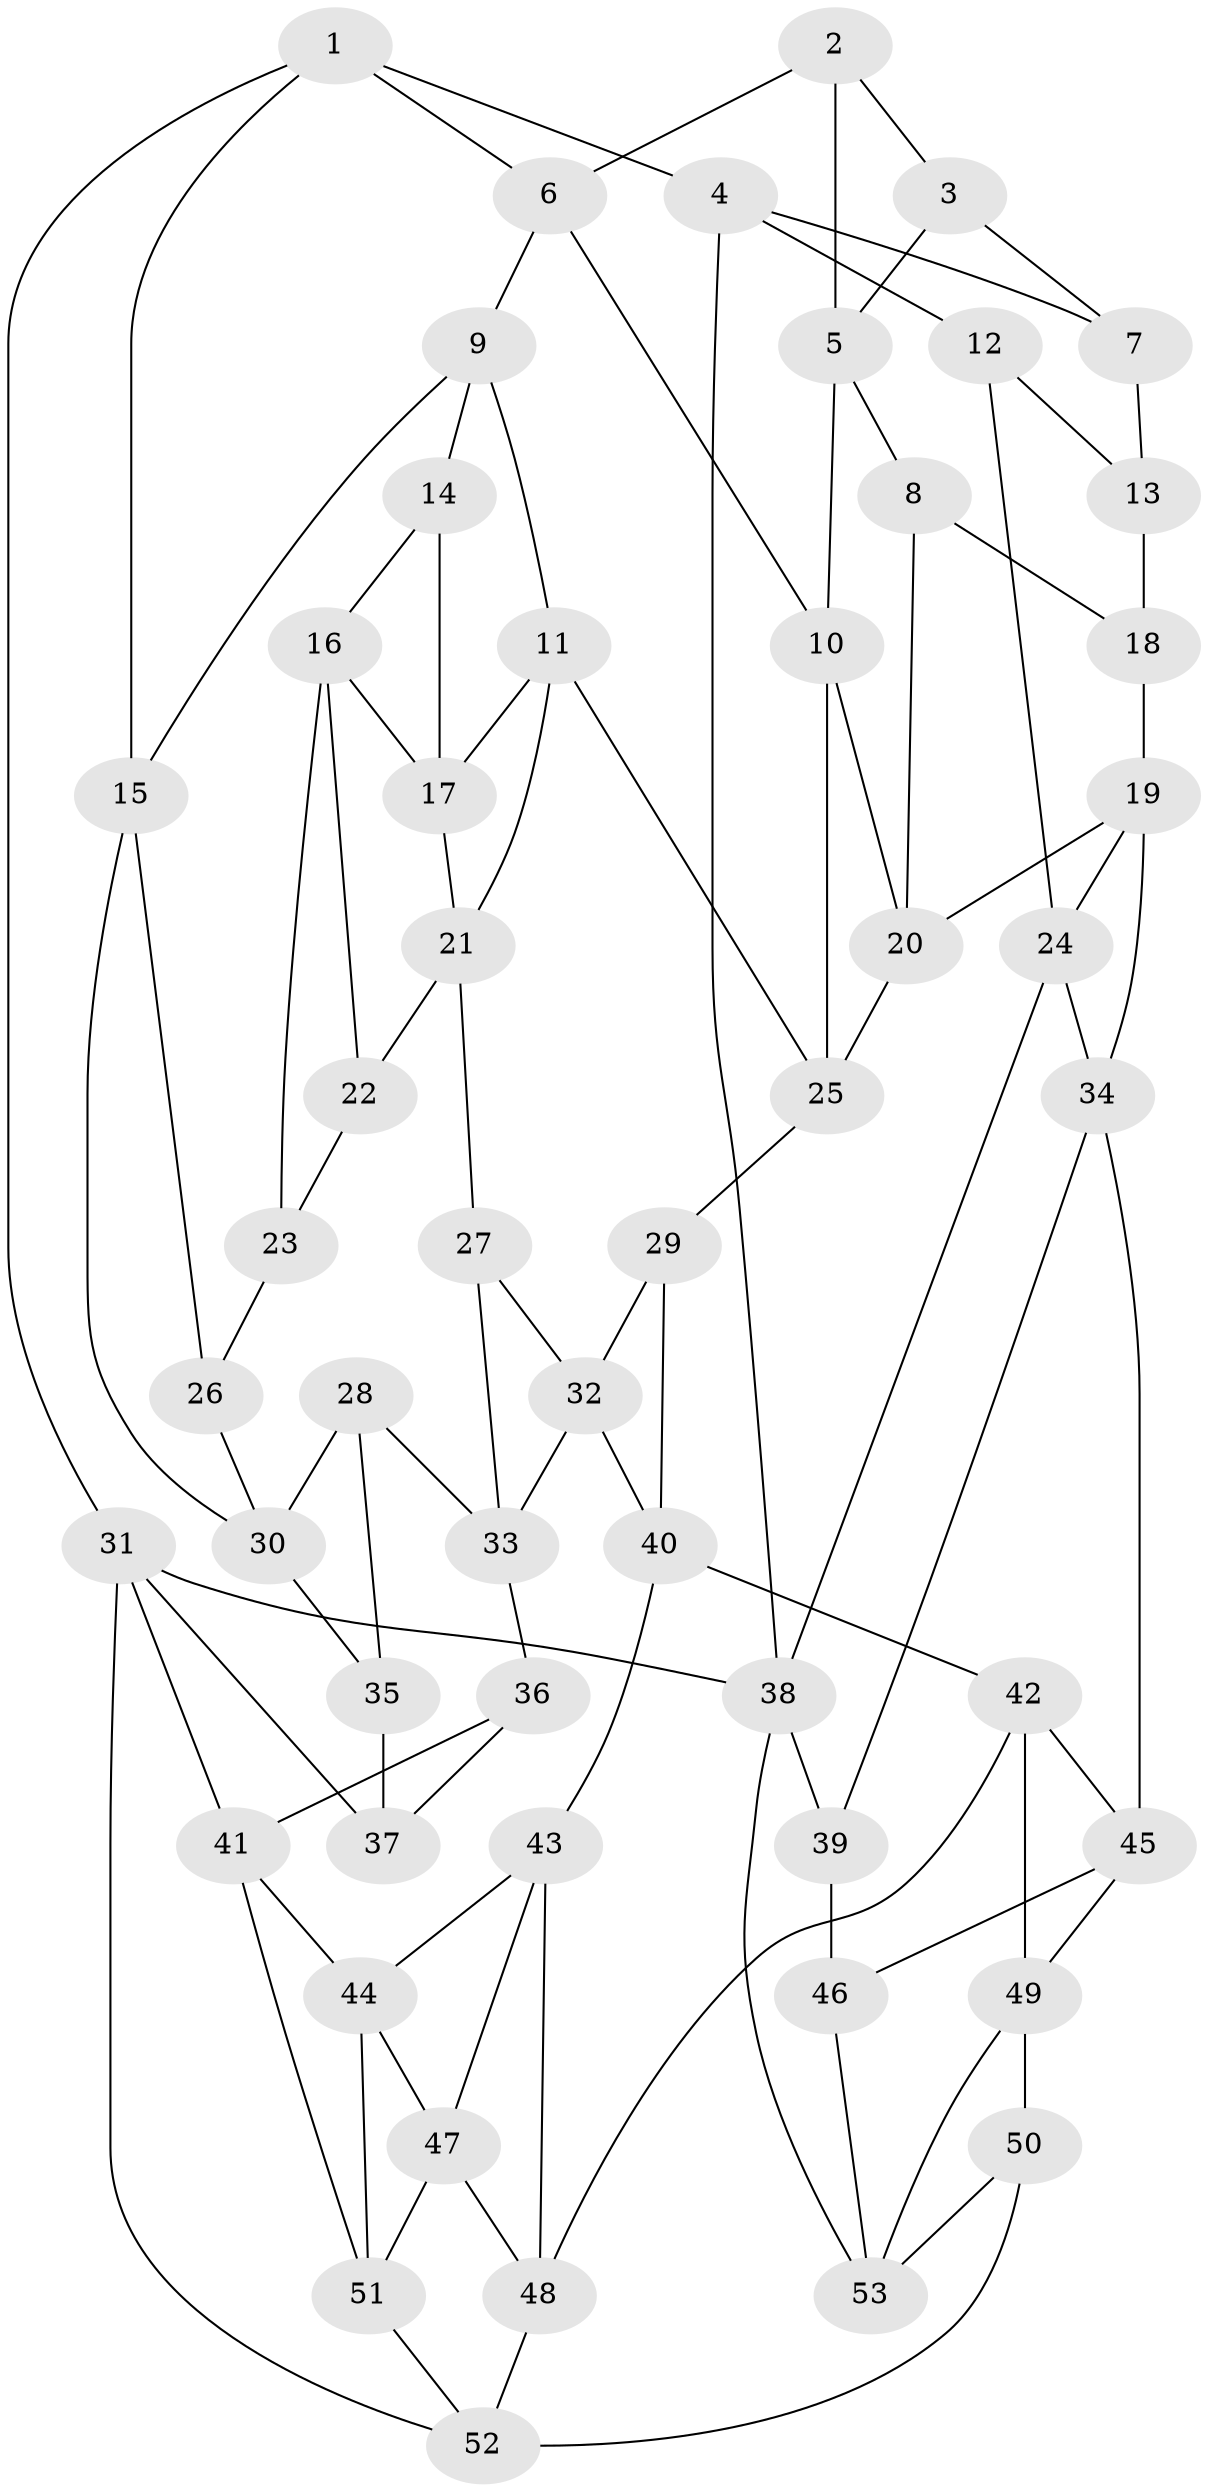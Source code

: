 // original degree distribution, {3: 0.01904761904761905, 5: 0.5523809523809524, 4: 0.22857142857142856, 6: 0.2}
// Generated by graph-tools (version 1.1) at 2025/03/03/09/25 03:03:25]
// undirected, 53 vertices, 97 edges
graph export_dot {
graph [start="1"]
  node [color=gray90,style=filled];
  1;
  2;
  3;
  4;
  5;
  6;
  7;
  8;
  9;
  10;
  11;
  12;
  13;
  14;
  15;
  16;
  17;
  18;
  19;
  20;
  21;
  22;
  23;
  24;
  25;
  26;
  27;
  28;
  29;
  30;
  31;
  32;
  33;
  34;
  35;
  36;
  37;
  38;
  39;
  40;
  41;
  42;
  43;
  44;
  45;
  46;
  47;
  48;
  49;
  50;
  51;
  52;
  53;
  1 -- 4 [weight=1.0];
  1 -- 6 [weight=1.0];
  1 -- 15 [weight=1.0];
  1 -- 31 [weight=1.0];
  2 -- 3 [weight=1.0];
  2 -- 5 [weight=1.0];
  2 -- 6 [weight=1.0];
  3 -- 5 [weight=1.0];
  3 -- 7 [weight=1.0];
  4 -- 7 [weight=2.0];
  4 -- 12 [weight=1.0];
  4 -- 38 [weight=1.0];
  5 -- 8 [weight=1.0];
  5 -- 10 [weight=1.0];
  6 -- 9 [weight=1.0];
  6 -- 10 [weight=1.0];
  7 -- 13 [weight=1.0];
  8 -- 18 [weight=1.0];
  8 -- 20 [weight=1.0];
  9 -- 11 [weight=1.0];
  9 -- 14 [weight=1.0];
  9 -- 15 [weight=1.0];
  10 -- 20 [weight=1.0];
  10 -- 25 [weight=1.0];
  11 -- 17 [weight=1.0];
  11 -- 21 [weight=1.0];
  11 -- 25 [weight=1.0];
  12 -- 13 [weight=1.0];
  12 -- 24 [weight=1.0];
  13 -- 18 [weight=2.0];
  14 -- 16 [weight=1.0];
  14 -- 17 [weight=1.0];
  15 -- 26 [weight=1.0];
  15 -- 30 [weight=1.0];
  16 -- 17 [weight=1.0];
  16 -- 22 [weight=1.0];
  16 -- 23 [weight=1.0];
  17 -- 21 [weight=1.0];
  18 -- 19 [weight=1.0];
  19 -- 20 [weight=1.0];
  19 -- 24 [weight=1.0];
  19 -- 34 [weight=1.0];
  20 -- 25 [weight=1.0];
  21 -- 22 [weight=1.0];
  21 -- 27 [weight=1.0];
  22 -- 23 [weight=1.0];
  23 -- 26 [weight=2.0];
  24 -- 34 [weight=1.0];
  24 -- 38 [weight=1.0];
  25 -- 29 [weight=1.0];
  26 -- 30 [weight=1.0];
  27 -- 32 [weight=1.0];
  27 -- 33 [weight=1.0];
  28 -- 30 [weight=1.0];
  28 -- 33 [weight=1.0];
  28 -- 35 [weight=1.0];
  29 -- 32 [weight=1.0];
  29 -- 40 [weight=1.0];
  30 -- 35 [weight=1.0];
  31 -- 37 [weight=1.0];
  31 -- 38 [weight=1.0];
  31 -- 41 [weight=1.0];
  31 -- 52 [weight=1.0];
  32 -- 33 [weight=1.0];
  32 -- 40 [weight=1.0];
  33 -- 36 [weight=1.0];
  34 -- 39 [weight=1.0];
  34 -- 45 [weight=1.0];
  35 -- 37 [weight=2.0];
  36 -- 37 [weight=1.0];
  36 -- 41 [weight=1.0];
  38 -- 39 [weight=1.0];
  38 -- 53 [weight=1.0];
  39 -- 46 [weight=2.0];
  40 -- 42 [weight=1.0];
  40 -- 43 [weight=1.0];
  41 -- 44 [weight=1.0];
  41 -- 51 [weight=1.0];
  42 -- 45 [weight=1.0];
  42 -- 48 [weight=1.0];
  42 -- 49 [weight=1.0];
  43 -- 44 [weight=1.0];
  43 -- 47 [weight=1.0];
  43 -- 48 [weight=1.0];
  44 -- 47 [weight=1.0];
  44 -- 51 [weight=1.0];
  45 -- 46 [weight=1.0];
  45 -- 49 [weight=1.0];
  46 -- 53 [weight=1.0];
  47 -- 48 [weight=1.0];
  47 -- 51 [weight=1.0];
  48 -- 52 [weight=1.0];
  49 -- 50 [weight=1.0];
  49 -- 53 [weight=1.0];
  50 -- 52 [weight=1.0];
  50 -- 53 [weight=1.0];
  51 -- 52 [weight=1.0];
}
